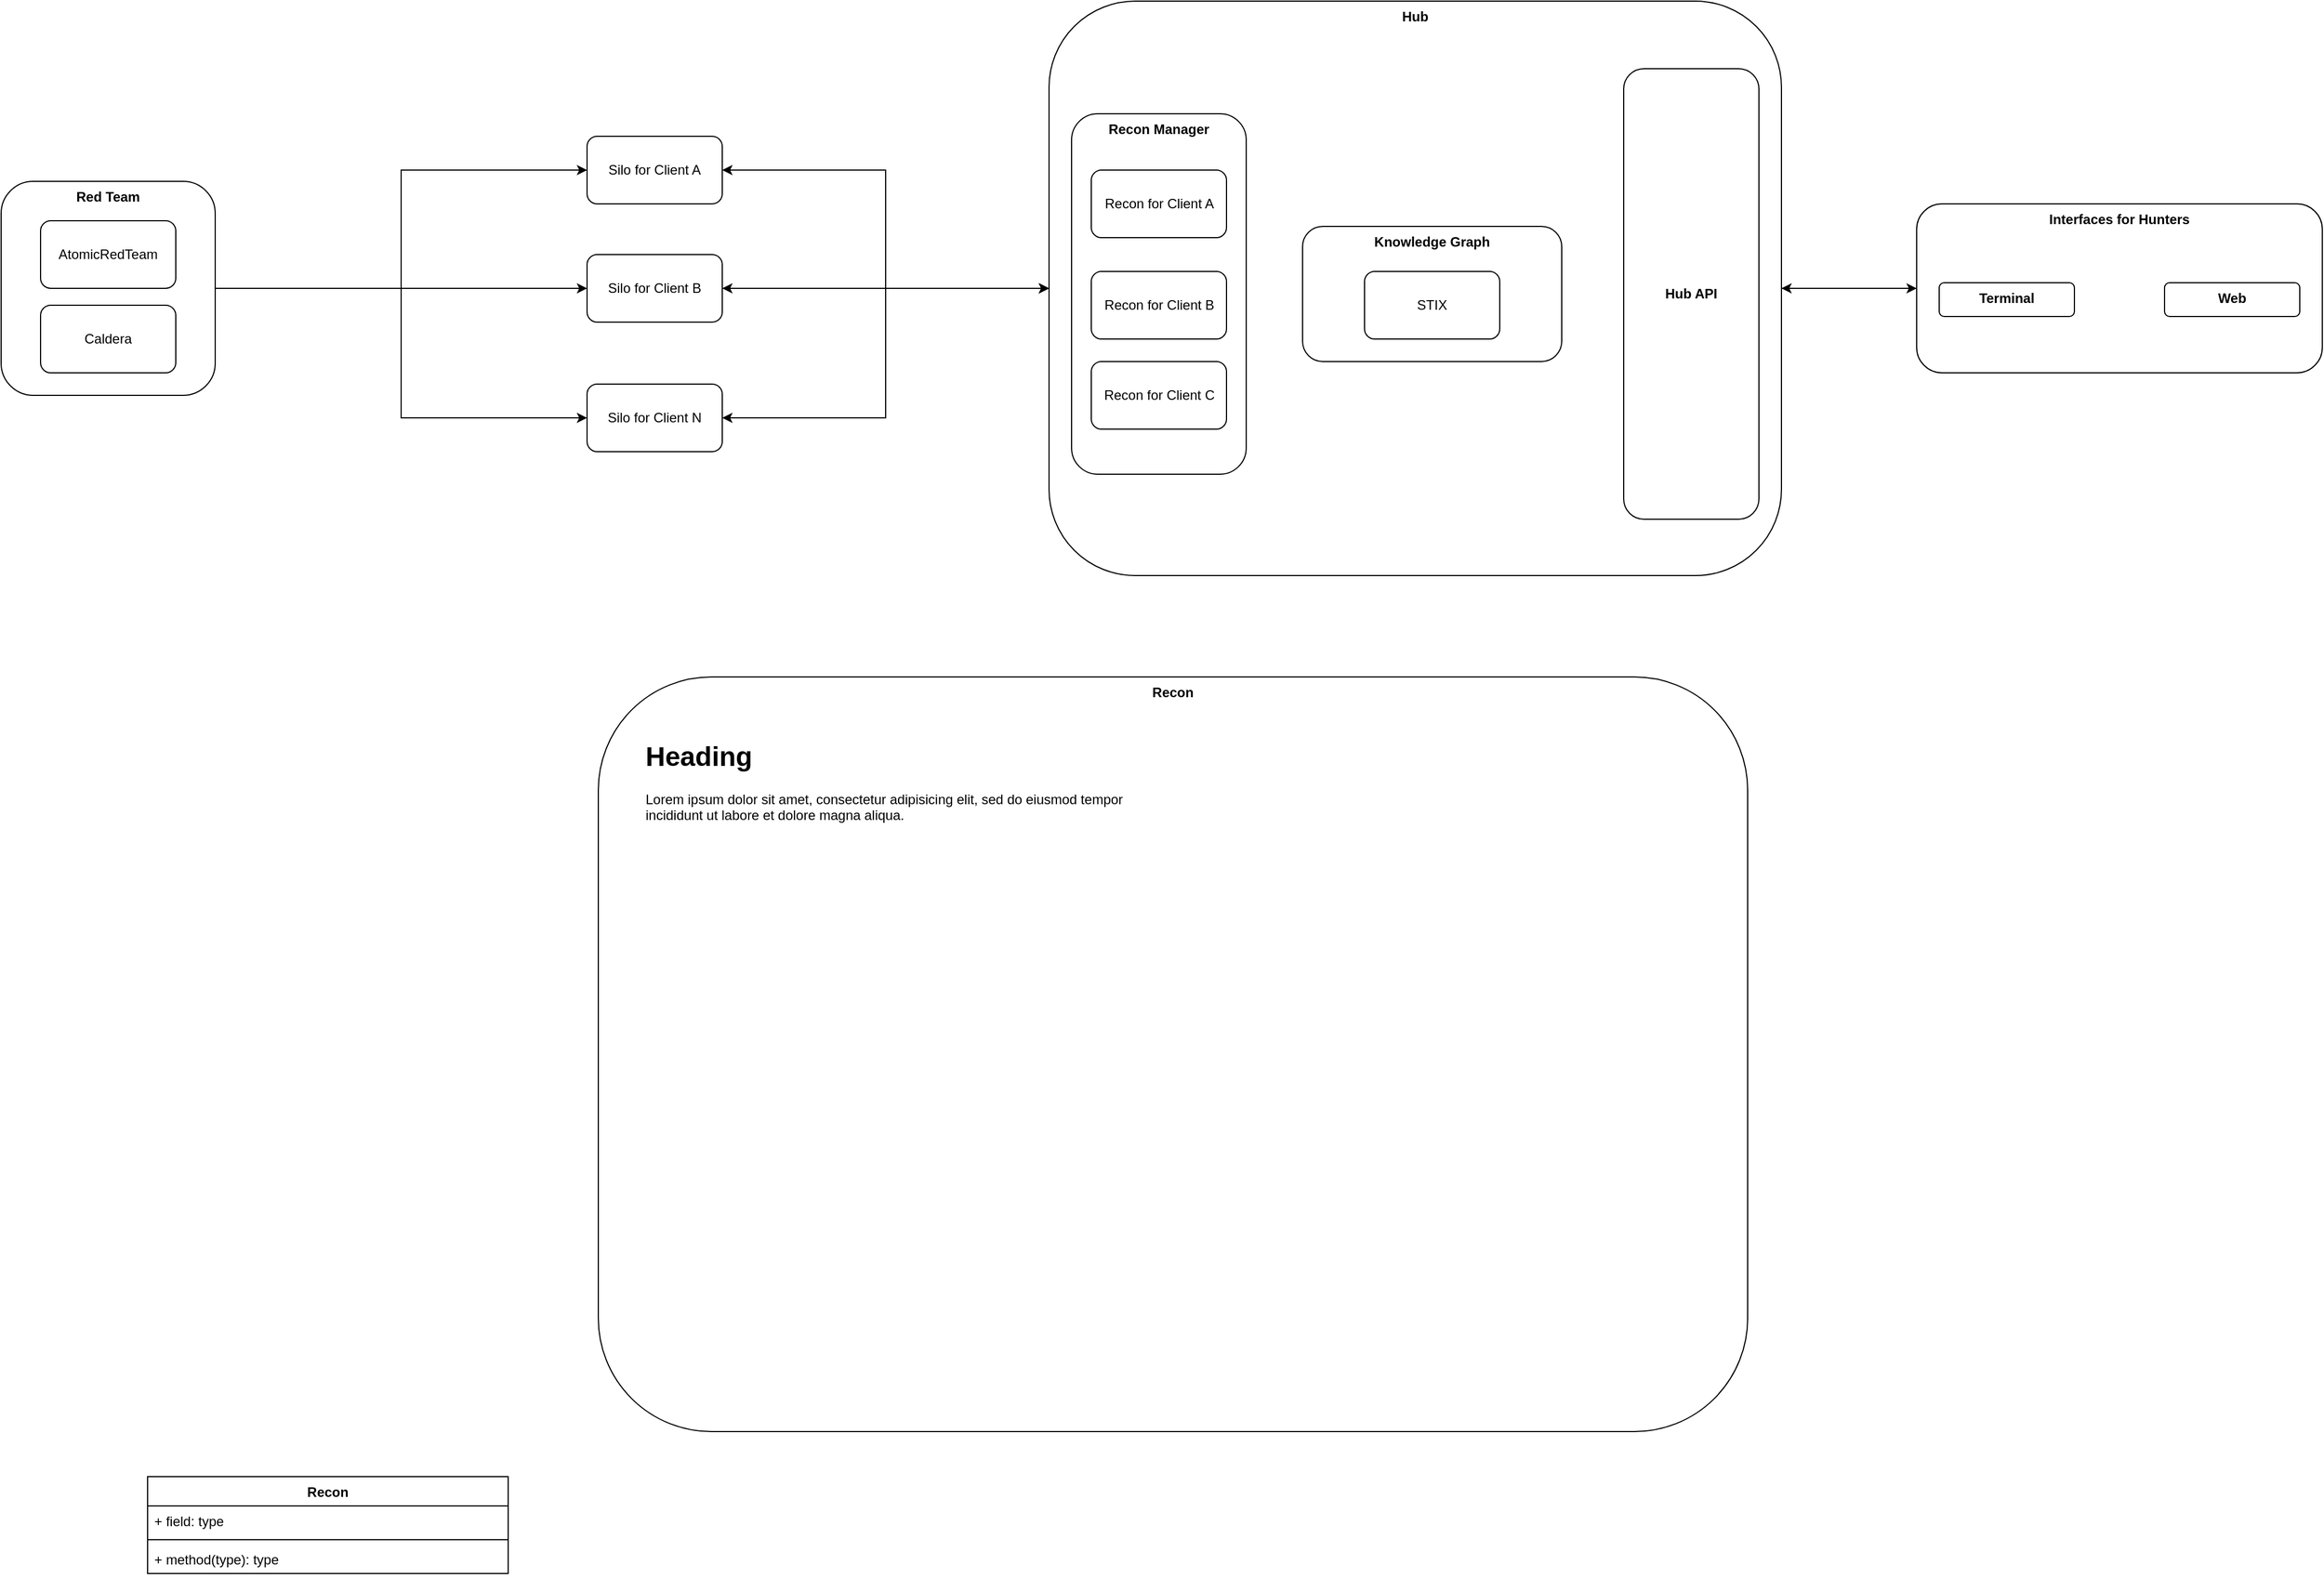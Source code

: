 <mxfile version="27.1.6">
  <diagram name="Page-1" id="a8zvNrl0k5wstkol7_ZN">
    <mxGraphModel dx="2276" dy="859" grid="1" gridSize="10" guides="1" tooltips="1" connect="1" arrows="1" fold="1" page="1" pageScale="1" pageWidth="850" pageHeight="1100" math="0" shadow="0">
      <root>
        <mxCell id="0" />
        <mxCell id="1" parent="0" />
        <mxCell id="V_KrzRb_BU4SWPd25MiN-7" style="edgeStyle=orthogonalEdgeStyle;rounded=0;orthogonalLoop=1;jettySize=auto;html=1;entryX=0;entryY=0.5;entryDx=0;entryDy=0;" parent="1" source="V_KrzRb_BU4SWPd25MiN-1" target="V_KrzRb_BU4SWPd25MiN-5" edge="1">
          <mxGeometry relative="1" as="geometry" />
        </mxCell>
        <mxCell id="V_KrzRb_BU4SWPd25MiN-1" value="Silo for Client A" style="rounded=1;whiteSpace=wrap;html=1;" parent="1" vertex="1">
          <mxGeometry x="150" y="140" width="120" height="60" as="geometry" />
        </mxCell>
        <mxCell id="V_KrzRb_BU4SWPd25MiN-8" style="edgeStyle=orthogonalEdgeStyle;rounded=0;orthogonalLoop=1;jettySize=auto;html=1;entryX=0;entryY=0.5;entryDx=0;entryDy=0;" parent="1" source="V_KrzRb_BU4SWPd25MiN-3" target="V_KrzRb_BU4SWPd25MiN-5" edge="1">
          <mxGeometry relative="1" as="geometry">
            <mxPoint x="500" y="280" as="targetPoint" />
          </mxGeometry>
        </mxCell>
        <mxCell id="V_KrzRb_BU4SWPd25MiN-3" value="Silo for Client B" style="rounded=1;whiteSpace=wrap;html=1;" parent="1" vertex="1">
          <mxGeometry x="150" y="245" width="120" height="60" as="geometry" />
        </mxCell>
        <mxCell id="V_KrzRb_BU4SWPd25MiN-9" style="edgeStyle=orthogonalEdgeStyle;rounded=0;orthogonalLoop=1;jettySize=auto;html=1;entryX=0;entryY=0.5;entryDx=0;entryDy=0;" parent="1" source="V_KrzRb_BU4SWPd25MiN-4" target="V_KrzRb_BU4SWPd25MiN-5" edge="1">
          <mxGeometry relative="1" as="geometry" />
        </mxCell>
        <mxCell id="V_KrzRb_BU4SWPd25MiN-4" value="Silo for Client N" style="rounded=1;whiteSpace=wrap;html=1;" parent="1" vertex="1">
          <mxGeometry x="150" y="360" width="120" height="60" as="geometry" />
        </mxCell>
        <mxCell id="V_KrzRb_BU4SWPd25MiN-25" style="edgeStyle=orthogonalEdgeStyle;rounded=0;orthogonalLoop=1;jettySize=auto;html=1;entryX=0;entryY=0.5;entryDx=0;entryDy=0;" parent="1" source="V_KrzRb_BU4SWPd25MiN-5" target="V_KrzRb_BU4SWPd25MiN-21" edge="1">
          <mxGeometry relative="1" as="geometry" />
        </mxCell>
        <mxCell id="V_KrzRb_BU4SWPd25MiN-26" style="edgeStyle=orthogonalEdgeStyle;rounded=0;orthogonalLoop=1;jettySize=auto;html=1;entryX=1;entryY=0.5;entryDx=0;entryDy=0;" parent="1" source="V_KrzRb_BU4SWPd25MiN-5" target="V_KrzRb_BU4SWPd25MiN-3" edge="1">
          <mxGeometry relative="1" as="geometry" />
        </mxCell>
        <mxCell id="V_KrzRb_BU4SWPd25MiN-27" style="edgeStyle=orthogonalEdgeStyle;rounded=0;orthogonalLoop=1;jettySize=auto;html=1;entryX=1;entryY=0.5;entryDx=0;entryDy=0;" parent="1" source="V_KrzRb_BU4SWPd25MiN-5" target="V_KrzRb_BU4SWPd25MiN-1" edge="1">
          <mxGeometry relative="1" as="geometry" />
        </mxCell>
        <mxCell id="V_KrzRb_BU4SWPd25MiN-28" style="edgeStyle=orthogonalEdgeStyle;rounded=0;orthogonalLoop=1;jettySize=auto;html=1;entryX=1;entryY=0.5;entryDx=0;entryDy=0;" parent="1" source="V_KrzRb_BU4SWPd25MiN-5" target="V_KrzRb_BU4SWPd25MiN-4" edge="1">
          <mxGeometry relative="1" as="geometry" />
        </mxCell>
        <mxCell id="V_KrzRb_BU4SWPd25MiN-5" value="&lt;b&gt;Hub&lt;/b&gt;" style="rounded=1;whiteSpace=wrap;html=1;verticalAlign=top;" parent="1" vertex="1">
          <mxGeometry x="560" y="20" width="650" height="510" as="geometry" />
        </mxCell>
        <mxCell id="V_KrzRb_BU4SWPd25MiN-16" value="" style="group" parent="1" vertex="1" connectable="0">
          <mxGeometry x="580" y="120" width="155" height="320" as="geometry" />
        </mxCell>
        <mxCell id="V_KrzRb_BU4SWPd25MiN-15" value="&lt;font&gt;&lt;b&gt;Recon Manager&lt;/b&gt;&lt;/font&gt;" style="rounded=1;whiteSpace=wrap;html=1;verticalAlign=top;" parent="V_KrzRb_BU4SWPd25MiN-16" vertex="1">
          <mxGeometry width="155" height="320" as="geometry" />
        </mxCell>
        <mxCell id="V_KrzRb_BU4SWPd25MiN-12" value="Recon for Client A" style="rounded=1;whiteSpace=wrap;html=1;" parent="V_KrzRb_BU4SWPd25MiN-16" vertex="1">
          <mxGeometry x="17.5" y="50" width="120" height="60" as="geometry" />
        </mxCell>
        <mxCell id="V_KrzRb_BU4SWPd25MiN-13" value="Recon for Client B" style="rounded=1;whiteSpace=wrap;html=1;" parent="V_KrzRb_BU4SWPd25MiN-16" vertex="1">
          <mxGeometry x="17.5" y="140" width="120" height="60" as="geometry" />
        </mxCell>
        <mxCell id="V_KrzRb_BU4SWPd25MiN-14" value="Recon for Client C" style="rounded=1;whiteSpace=wrap;html=1;" parent="V_KrzRb_BU4SWPd25MiN-16" vertex="1">
          <mxGeometry x="17.5" y="220" width="120" height="60" as="geometry" />
        </mxCell>
        <mxCell id="V_KrzRb_BU4SWPd25MiN-18" value="" style="group" parent="1" vertex="1" connectable="0">
          <mxGeometry x="785" y="220" width="230" height="120" as="geometry" />
        </mxCell>
        <mxCell id="V_KrzRb_BU4SWPd25MiN-11" value="&lt;b&gt;Knowledge Graph&lt;/b&gt;" style="rounded=1;whiteSpace=wrap;html=1;verticalAlign=top;" parent="V_KrzRb_BU4SWPd25MiN-18" vertex="1">
          <mxGeometry width="230" height="120" as="geometry" />
        </mxCell>
        <mxCell id="V_KrzRb_BU4SWPd25MiN-17" value="STIX" style="rounded=1;whiteSpace=wrap;html=1;" parent="V_KrzRb_BU4SWPd25MiN-18" vertex="1">
          <mxGeometry x="55" y="40" width="120" height="60" as="geometry" />
        </mxCell>
        <mxCell id="V_KrzRb_BU4SWPd25MiN-22" value="" style="group" parent="1" vertex="1" connectable="0">
          <mxGeometry x="1330" y="200" width="360" height="150" as="geometry" />
        </mxCell>
        <mxCell id="V_KrzRb_BU4SWPd25MiN-21" value="Interfaces for Hunters" style="rounded=1;whiteSpace=wrap;html=1;verticalAlign=top;fontStyle=1" parent="V_KrzRb_BU4SWPd25MiN-22" vertex="1">
          <mxGeometry width="360" height="150" as="geometry" />
        </mxCell>
        <mxCell id="V_KrzRb_BU4SWPd25MiN-19" value="Terminal" style="rounded=1;whiteSpace=wrap;html=1;verticalAlign=top;fontStyle=1" parent="V_KrzRb_BU4SWPd25MiN-22" vertex="1">
          <mxGeometry x="20" y="70" width="120" height="30" as="geometry" />
        </mxCell>
        <mxCell id="V_KrzRb_BU4SWPd25MiN-20" value="Web" style="rounded=1;whiteSpace=wrap;html=1;verticalAlign=top;fontStyle=1" parent="V_KrzRb_BU4SWPd25MiN-22" vertex="1">
          <mxGeometry x="220" y="70" width="120" height="30" as="geometry" />
        </mxCell>
        <mxCell id="V_KrzRb_BU4SWPd25MiN-23" value="&lt;b&gt;Hub API&lt;/b&gt;" style="rounded=1;whiteSpace=wrap;html=1;" parent="1" vertex="1">
          <mxGeometry x="1070" y="80" width="120" height="400" as="geometry" />
        </mxCell>
        <mxCell id="V_KrzRb_BU4SWPd25MiN-24" style="edgeStyle=orthogonalEdgeStyle;rounded=0;orthogonalLoop=1;jettySize=auto;html=1;entryX=1;entryY=0.5;entryDx=0;entryDy=0;" parent="1" source="V_KrzRb_BU4SWPd25MiN-21" target="V_KrzRb_BU4SWPd25MiN-5" edge="1">
          <mxGeometry relative="1" as="geometry" />
        </mxCell>
        <mxCell id="V_KrzRb_BU4SWPd25MiN-34" value="" style="group" parent="1" vertex="1" connectable="0">
          <mxGeometry x="-370" y="180" width="190" height="190" as="geometry" />
        </mxCell>
        <mxCell id="V_KrzRb_BU4SWPd25MiN-31" value="Red Team" style="rounded=1;whiteSpace=wrap;html=1;verticalAlign=top;fontStyle=1" parent="V_KrzRb_BU4SWPd25MiN-34" vertex="1">
          <mxGeometry width="190" height="190" as="geometry" />
        </mxCell>
        <mxCell id="V_KrzRb_BU4SWPd25MiN-32" value="AtomicRedTeam" style="rounded=1;whiteSpace=wrap;html=1;" parent="V_KrzRb_BU4SWPd25MiN-34" vertex="1">
          <mxGeometry x="35" y="35" width="120" height="60" as="geometry" />
        </mxCell>
        <mxCell id="V_KrzRb_BU4SWPd25MiN-33" value="Caldera" style="rounded=1;whiteSpace=wrap;html=1;" parent="V_KrzRb_BU4SWPd25MiN-34" vertex="1">
          <mxGeometry x="35" y="110" width="120" height="60" as="geometry" />
        </mxCell>
        <mxCell id="V_KrzRb_BU4SWPd25MiN-35" style="edgeStyle=orthogonalEdgeStyle;rounded=0;orthogonalLoop=1;jettySize=auto;html=1;entryX=0;entryY=0.5;entryDx=0;entryDy=0;" parent="1" source="V_KrzRb_BU4SWPd25MiN-31" target="V_KrzRb_BU4SWPd25MiN-1" edge="1">
          <mxGeometry relative="1" as="geometry" />
        </mxCell>
        <mxCell id="V_KrzRb_BU4SWPd25MiN-37" style="edgeStyle=orthogonalEdgeStyle;rounded=0;orthogonalLoop=1;jettySize=auto;html=1;entryX=0;entryY=0.5;entryDx=0;entryDy=0;" parent="1" source="V_KrzRb_BU4SWPd25MiN-31" target="V_KrzRb_BU4SWPd25MiN-3" edge="1">
          <mxGeometry relative="1" as="geometry" />
        </mxCell>
        <mxCell id="V_KrzRb_BU4SWPd25MiN-38" style="edgeStyle=orthogonalEdgeStyle;rounded=0;orthogonalLoop=1;jettySize=auto;html=1;entryX=0;entryY=0.5;entryDx=0;entryDy=0;" parent="1" source="V_KrzRb_BU4SWPd25MiN-31" target="V_KrzRb_BU4SWPd25MiN-4" edge="1">
          <mxGeometry relative="1" as="geometry" />
        </mxCell>
        <mxCell id="3k_SloMosPE7mrnZ_z7J-1" value="Recon" style="swimlane;fontStyle=1;align=center;verticalAlign=top;childLayout=stackLayout;horizontal=1;startSize=26;horizontalStack=0;resizeParent=1;resizeParentMax=0;resizeLast=0;collapsible=1;marginBottom=0;whiteSpace=wrap;html=1;" vertex="1" parent="1">
          <mxGeometry x="-240" y="1330" width="320" height="86" as="geometry" />
        </mxCell>
        <mxCell id="3k_SloMosPE7mrnZ_z7J-2" value="+ field: type" style="text;strokeColor=none;fillColor=none;align=left;verticalAlign=top;spacingLeft=4;spacingRight=4;overflow=hidden;rotatable=0;points=[[0,0.5],[1,0.5]];portConstraint=eastwest;whiteSpace=wrap;html=1;" vertex="1" parent="3k_SloMosPE7mrnZ_z7J-1">
          <mxGeometry y="26" width="320" height="26" as="geometry" />
        </mxCell>
        <mxCell id="3k_SloMosPE7mrnZ_z7J-3" value="" style="line;strokeWidth=1;fillColor=none;align=left;verticalAlign=middle;spacingTop=-1;spacingLeft=3;spacingRight=3;rotatable=0;labelPosition=right;points=[];portConstraint=eastwest;strokeColor=inherit;" vertex="1" parent="3k_SloMosPE7mrnZ_z7J-1">
          <mxGeometry y="52" width="320" height="8" as="geometry" />
        </mxCell>
        <mxCell id="3k_SloMosPE7mrnZ_z7J-4" value="+ method(type): type" style="text;strokeColor=none;fillColor=none;align=left;verticalAlign=top;spacingLeft=4;spacingRight=4;overflow=hidden;rotatable=0;points=[[0,0.5],[1,0.5]];portConstraint=eastwest;whiteSpace=wrap;html=1;" vertex="1" parent="3k_SloMosPE7mrnZ_z7J-1">
          <mxGeometry y="60" width="320" height="26" as="geometry" />
        </mxCell>
        <mxCell id="3k_SloMosPE7mrnZ_z7J-5" value="&lt;b&gt;Recon&lt;/b&gt;&lt;div&gt;&lt;b&gt;&lt;br&gt;&lt;/b&gt;&lt;/div&gt;" style="rounded=1;whiteSpace=wrap;html=1;verticalAlign=top;" vertex="1" parent="1">
          <mxGeometry x="160" y="620" width="1020" height="670" as="geometry" />
        </mxCell>
        <mxCell id="3k_SloMosPE7mrnZ_z7J-6" value="&lt;h1 style=&quot;margin-top: 0px;&quot;&gt;Heading&lt;/h1&gt;&lt;p&gt;Lorem ipsum dolor sit amet, consectetur adipisicing elit, sed do eiusmod tempor incididunt ut labore et dolore magna aliqua.&lt;/p&gt;" style="text;html=1;whiteSpace=wrap;overflow=hidden;rounded=0;" vertex="1" parent="1">
          <mxGeometry x="200" y="670" width="440" height="440" as="geometry" />
        </mxCell>
      </root>
    </mxGraphModel>
  </diagram>
</mxfile>
